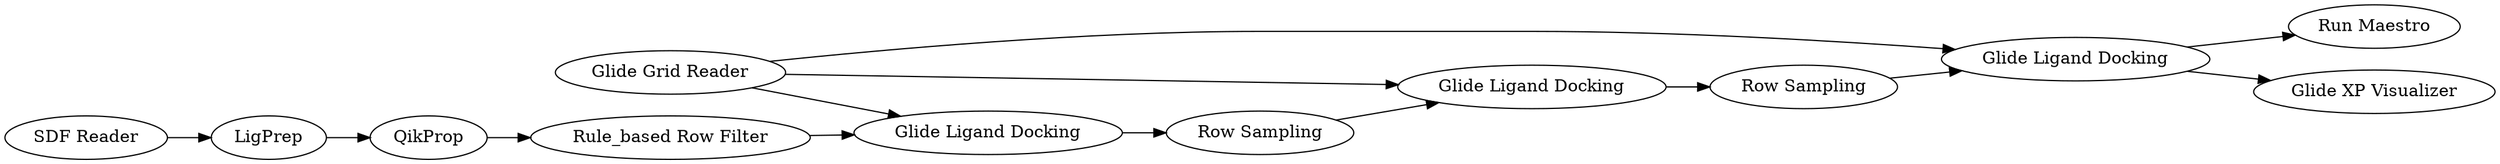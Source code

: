 digraph {
	155 -> 9690
	96 -> 153
	140 -> 9690
	9690 -> 106
	155 -> 9691
	155 -> 9689
	9689 -> 140
	9691 -> 138
	9690 -> 9692
	153 -> 9691
	146 -> 9687
	9687 -> 96
	138 -> 9689
	9690 [label="Glide Ligand Docking"]
	96 [label=QikProp]
	9689 [label="Glide Ligand Docking"]
	140 [label="Row Sampling"]
	9692 [label="Glide XP Visualizer"]
	106 [label="Run Maestro"]
	153 [label="Rule_based Row Filter"]
	155 [label="Glide Grid Reader"]
	138 [label="Row Sampling"]
	9687 [label=LigPrep]
	9691 [label="Glide Ligand Docking"]
	146 [label="SDF Reader"]
	rankdir=LR
}
